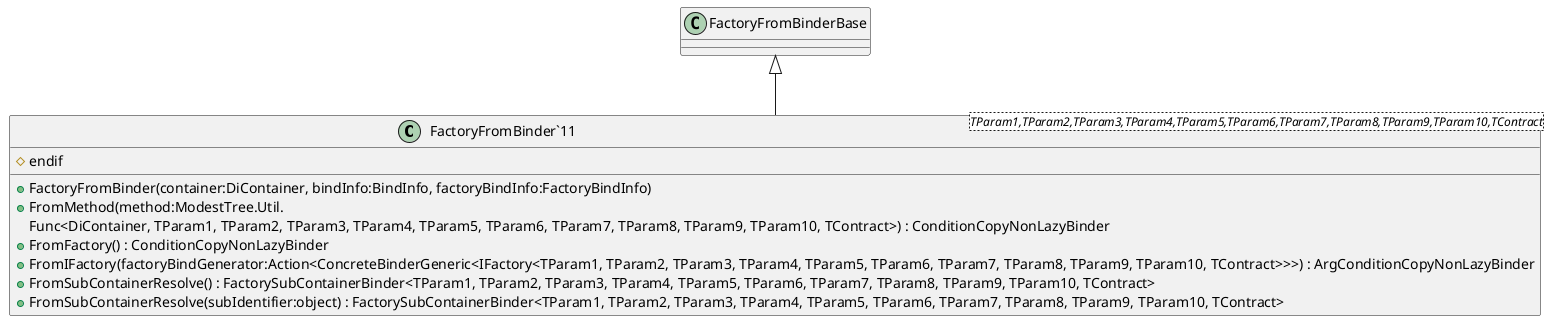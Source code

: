 @startuml
class "FactoryFromBinder`11"<TParam1,TParam2,TParam3,TParam4,TParam5,TParam6,TParam7,TParam8,TParam9,TParam10,TContract> {
    + FactoryFromBinder(container:DiContainer, bindInfo:BindInfo, factoryBindInfo:FactoryBindInfo)
    + FromMethod(method:ModestTree.Util.
#endif
                Func<DiContainer, TParam1, TParam2, TParam3, TParam4, TParam5, TParam6, TParam7, TParam8, TParam9, TParam10, TContract>) : ConditionCopyNonLazyBinder
    + FromFactory() : ConditionCopyNonLazyBinder
    + FromIFactory(factoryBindGenerator:Action<ConcreteBinderGeneric<IFactory<TParam1, TParam2, TParam3, TParam4, TParam5, TParam6, TParam7, TParam8, TParam9, TParam10, TContract>>>) : ArgConditionCopyNonLazyBinder
    + FromSubContainerResolve() : FactorySubContainerBinder<TParam1, TParam2, TParam3, TParam4, TParam5, TParam6, TParam7, TParam8, TParam9, TParam10, TContract>
    + FromSubContainerResolve(subIdentifier:object) : FactorySubContainerBinder<TParam1, TParam2, TParam3, TParam4, TParam5, TParam6, TParam7, TParam8, TParam9, TParam10, TContract>
}
FactoryFromBinderBase <|-- "FactoryFromBinder`11"
@enduml

